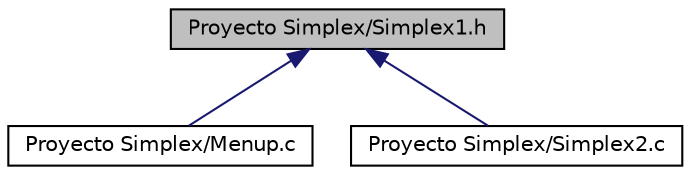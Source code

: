 digraph "Proyecto Simplex/Simplex1.h"
{
 // LATEX_PDF_SIZE
  edge [fontname="Helvetica",fontsize="10",labelfontname="Helvetica",labelfontsize="10"];
  node [fontname="Helvetica",fontsize="10",shape=record];
  Node1 [label="Proyecto Simplex/Simplex1.h",height=0.2,width=0.4,color="black", fillcolor="grey75", style="filled", fontcolor="black",tooltip="Cabecera del fichero Simplex2.c."];
  Node1 -> Node2 [dir="back",color="midnightblue",fontsize="10",style="solid",fontname="Helvetica"];
  Node2 [label="Proyecto Simplex/Menup.c",height=0.2,width=0.4,color="black", fillcolor="white", style="filled",URL="$_menup_8c.html",tooltip="Fichero principal."];
  Node1 -> Node3 [dir="back",color="midnightblue",fontsize="10",style="solid",fontname="Helvetica"];
  Node3 [label="Proyecto Simplex/Simplex2.c",height=0.2,width=0.4,color="black", fillcolor="white", style="filled",URL="$_simplex2_8c.html",tooltip="Todas las funciones que se mencionan del Simplex1.h."];
}
